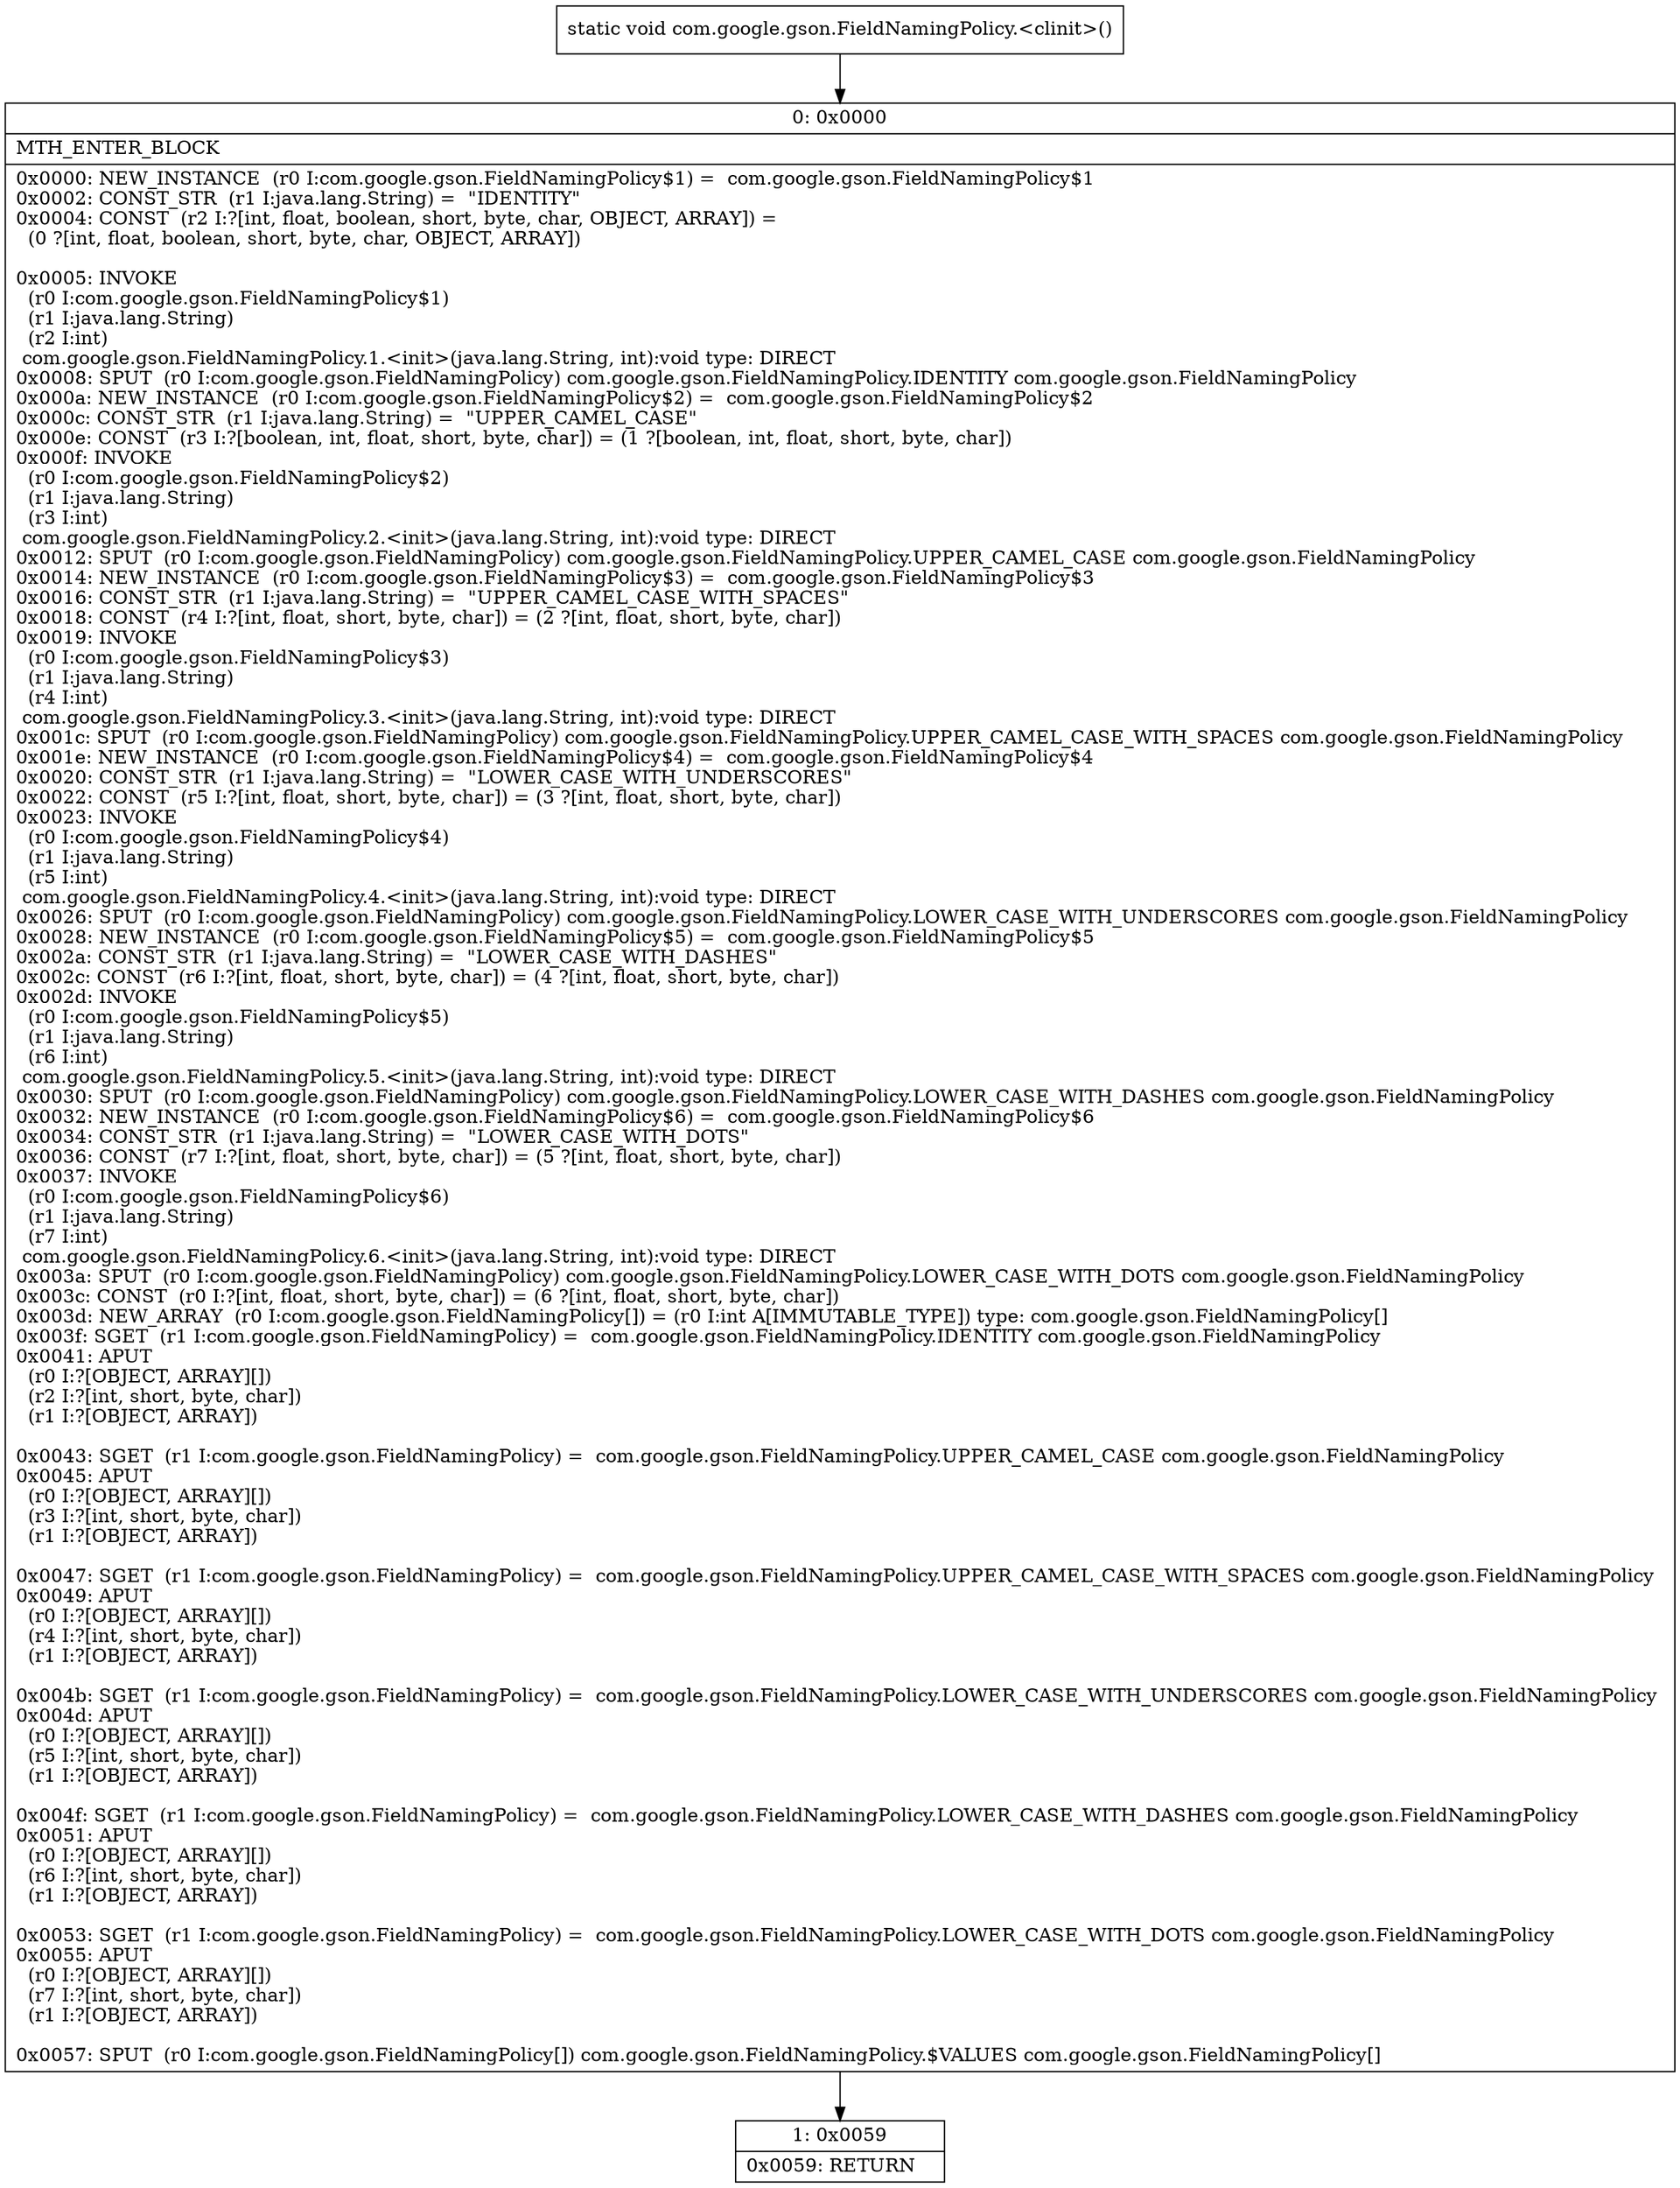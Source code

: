 digraph "CFG forcom.google.gson.FieldNamingPolicy.\<clinit\>()V" {
Node_0 [shape=record,label="{0\:\ 0x0000|MTH_ENTER_BLOCK\l|0x0000: NEW_INSTANCE  (r0 I:com.google.gson.FieldNamingPolicy$1) =  com.google.gson.FieldNamingPolicy$1 \l0x0002: CONST_STR  (r1 I:java.lang.String) =  \"IDENTITY\" \l0x0004: CONST  (r2 I:?[int, float, boolean, short, byte, char, OBJECT, ARRAY]) = \l  (0 ?[int, float, boolean, short, byte, char, OBJECT, ARRAY])\l \l0x0005: INVOKE  \l  (r0 I:com.google.gson.FieldNamingPolicy$1)\l  (r1 I:java.lang.String)\l  (r2 I:int)\l com.google.gson.FieldNamingPolicy.1.\<init\>(java.lang.String, int):void type: DIRECT \l0x0008: SPUT  (r0 I:com.google.gson.FieldNamingPolicy) com.google.gson.FieldNamingPolicy.IDENTITY com.google.gson.FieldNamingPolicy \l0x000a: NEW_INSTANCE  (r0 I:com.google.gson.FieldNamingPolicy$2) =  com.google.gson.FieldNamingPolicy$2 \l0x000c: CONST_STR  (r1 I:java.lang.String) =  \"UPPER_CAMEL_CASE\" \l0x000e: CONST  (r3 I:?[boolean, int, float, short, byte, char]) = (1 ?[boolean, int, float, short, byte, char]) \l0x000f: INVOKE  \l  (r0 I:com.google.gson.FieldNamingPolicy$2)\l  (r1 I:java.lang.String)\l  (r3 I:int)\l com.google.gson.FieldNamingPolicy.2.\<init\>(java.lang.String, int):void type: DIRECT \l0x0012: SPUT  (r0 I:com.google.gson.FieldNamingPolicy) com.google.gson.FieldNamingPolicy.UPPER_CAMEL_CASE com.google.gson.FieldNamingPolicy \l0x0014: NEW_INSTANCE  (r0 I:com.google.gson.FieldNamingPolicy$3) =  com.google.gson.FieldNamingPolicy$3 \l0x0016: CONST_STR  (r1 I:java.lang.String) =  \"UPPER_CAMEL_CASE_WITH_SPACES\" \l0x0018: CONST  (r4 I:?[int, float, short, byte, char]) = (2 ?[int, float, short, byte, char]) \l0x0019: INVOKE  \l  (r0 I:com.google.gson.FieldNamingPolicy$3)\l  (r1 I:java.lang.String)\l  (r4 I:int)\l com.google.gson.FieldNamingPolicy.3.\<init\>(java.lang.String, int):void type: DIRECT \l0x001c: SPUT  (r0 I:com.google.gson.FieldNamingPolicy) com.google.gson.FieldNamingPolicy.UPPER_CAMEL_CASE_WITH_SPACES com.google.gson.FieldNamingPolicy \l0x001e: NEW_INSTANCE  (r0 I:com.google.gson.FieldNamingPolicy$4) =  com.google.gson.FieldNamingPolicy$4 \l0x0020: CONST_STR  (r1 I:java.lang.String) =  \"LOWER_CASE_WITH_UNDERSCORES\" \l0x0022: CONST  (r5 I:?[int, float, short, byte, char]) = (3 ?[int, float, short, byte, char]) \l0x0023: INVOKE  \l  (r0 I:com.google.gson.FieldNamingPolicy$4)\l  (r1 I:java.lang.String)\l  (r5 I:int)\l com.google.gson.FieldNamingPolicy.4.\<init\>(java.lang.String, int):void type: DIRECT \l0x0026: SPUT  (r0 I:com.google.gson.FieldNamingPolicy) com.google.gson.FieldNamingPolicy.LOWER_CASE_WITH_UNDERSCORES com.google.gson.FieldNamingPolicy \l0x0028: NEW_INSTANCE  (r0 I:com.google.gson.FieldNamingPolicy$5) =  com.google.gson.FieldNamingPolicy$5 \l0x002a: CONST_STR  (r1 I:java.lang.String) =  \"LOWER_CASE_WITH_DASHES\" \l0x002c: CONST  (r6 I:?[int, float, short, byte, char]) = (4 ?[int, float, short, byte, char]) \l0x002d: INVOKE  \l  (r0 I:com.google.gson.FieldNamingPolicy$5)\l  (r1 I:java.lang.String)\l  (r6 I:int)\l com.google.gson.FieldNamingPolicy.5.\<init\>(java.lang.String, int):void type: DIRECT \l0x0030: SPUT  (r0 I:com.google.gson.FieldNamingPolicy) com.google.gson.FieldNamingPolicy.LOWER_CASE_WITH_DASHES com.google.gson.FieldNamingPolicy \l0x0032: NEW_INSTANCE  (r0 I:com.google.gson.FieldNamingPolicy$6) =  com.google.gson.FieldNamingPolicy$6 \l0x0034: CONST_STR  (r1 I:java.lang.String) =  \"LOWER_CASE_WITH_DOTS\" \l0x0036: CONST  (r7 I:?[int, float, short, byte, char]) = (5 ?[int, float, short, byte, char]) \l0x0037: INVOKE  \l  (r0 I:com.google.gson.FieldNamingPolicy$6)\l  (r1 I:java.lang.String)\l  (r7 I:int)\l com.google.gson.FieldNamingPolicy.6.\<init\>(java.lang.String, int):void type: DIRECT \l0x003a: SPUT  (r0 I:com.google.gson.FieldNamingPolicy) com.google.gson.FieldNamingPolicy.LOWER_CASE_WITH_DOTS com.google.gson.FieldNamingPolicy \l0x003c: CONST  (r0 I:?[int, float, short, byte, char]) = (6 ?[int, float, short, byte, char]) \l0x003d: NEW_ARRAY  (r0 I:com.google.gson.FieldNamingPolicy[]) = (r0 I:int A[IMMUTABLE_TYPE]) type: com.google.gson.FieldNamingPolicy[] \l0x003f: SGET  (r1 I:com.google.gson.FieldNamingPolicy) =  com.google.gson.FieldNamingPolicy.IDENTITY com.google.gson.FieldNamingPolicy \l0x0041: APUT  \l  (r0 I:?[OBJECT, ARRAY][])\l  (r2 I:?[int, short, byte, char])\l  (r1 I:?[OBJECT, ARRAY])\l \l0x0043: SGET  (r1 I:com.google.gson.FieldNamingPolicy) =  com.google.gson.FieldNamingPolicy.UPPER_CAMEL_CASE com.google.gson.FieldNamingPolicy \l0x0045: APUT  \l  (r0 I:?[OBJECT, ARRAY][])\l  (r3 I:?[int, short, byte, char])\l  (r1 I:?[OBJECT, ARRAY])\l \l0x0047: SGET  (r1 I:com.google.gson.FieldNamingPolicy) =  com.google.gson.FieldNamingPolicy.UPPER_CAMEL_CASE_WITH_SPACES com.google.gson.FieldNamingPolicy \l0x0049: APUT  \l  (r0 I:?[OBJECT, ARRAY][])\l  (r4 I:?[int, short, byte, char])\l  (r1 I:?[OBJECT, ARRAY])\l \l0x004b: SGET  (r1 I:com.google.gson.FieldNamingPolicy) =  com.google.gson.FieldNamingPolicy.LOWER_CASE_WITH_UNDERSCORES com.google.gson.FieldNamingPolicy \l0x004d: APUT  \l  (r0 I:?[OBJECT, ARRAY][])\l  (r5 I:?[int, short, byte, char])\l  (r1 I:?[OBJECT, ARRAY])\l \l0x004f: SGET  (r1 I:com.google.gson.FieldNamingPolicy) =  com.google.gson.FieldNamingPolicy.LOWER_CASE_WITH_DASHES com.google.gson.FieldNamingPolicy \l0x0051: APUT  \l  (r0 I:?[OBJECT, ARRAY][])\l  (r6 I:?[int, short, byte, char])\l  (r1 I:?[OBJECT, ARRAY])\l \l0x0053: SGET  (r1 I:com.google.gson.FieldNamingPolicy) =  com.google.gson.FieldNamingPolicy.LOWER_CASE_WITH_DOTS com.google.gson.FieldNamingPolicy \l0x0055: APUT  \l  (r0 I:?[OBJECT, ARRAY][])\l  (r7 I:?[int, short, byte, char])\l  (r1 I:?[OBJECT, ARRAY])\l \l0x0057: SPUT  (r0 I:com.google.gson.FieldNamingPolicy[]) com.google.gson.FieldNamingPolicy.$VALUES com.google.gson.FieldNamingPolicy[] \l}"];
Node_1 [shape=record,label="{1\:\ 0x0059|0x0059: RETURN   \l}"];
MethodNode[shape=record,label="{static void com.google.gson.FieldNamingPolicy.\<clinit\>() }"];
MethodNode -> Node_0;
Node_0 -> Node_1;
}

